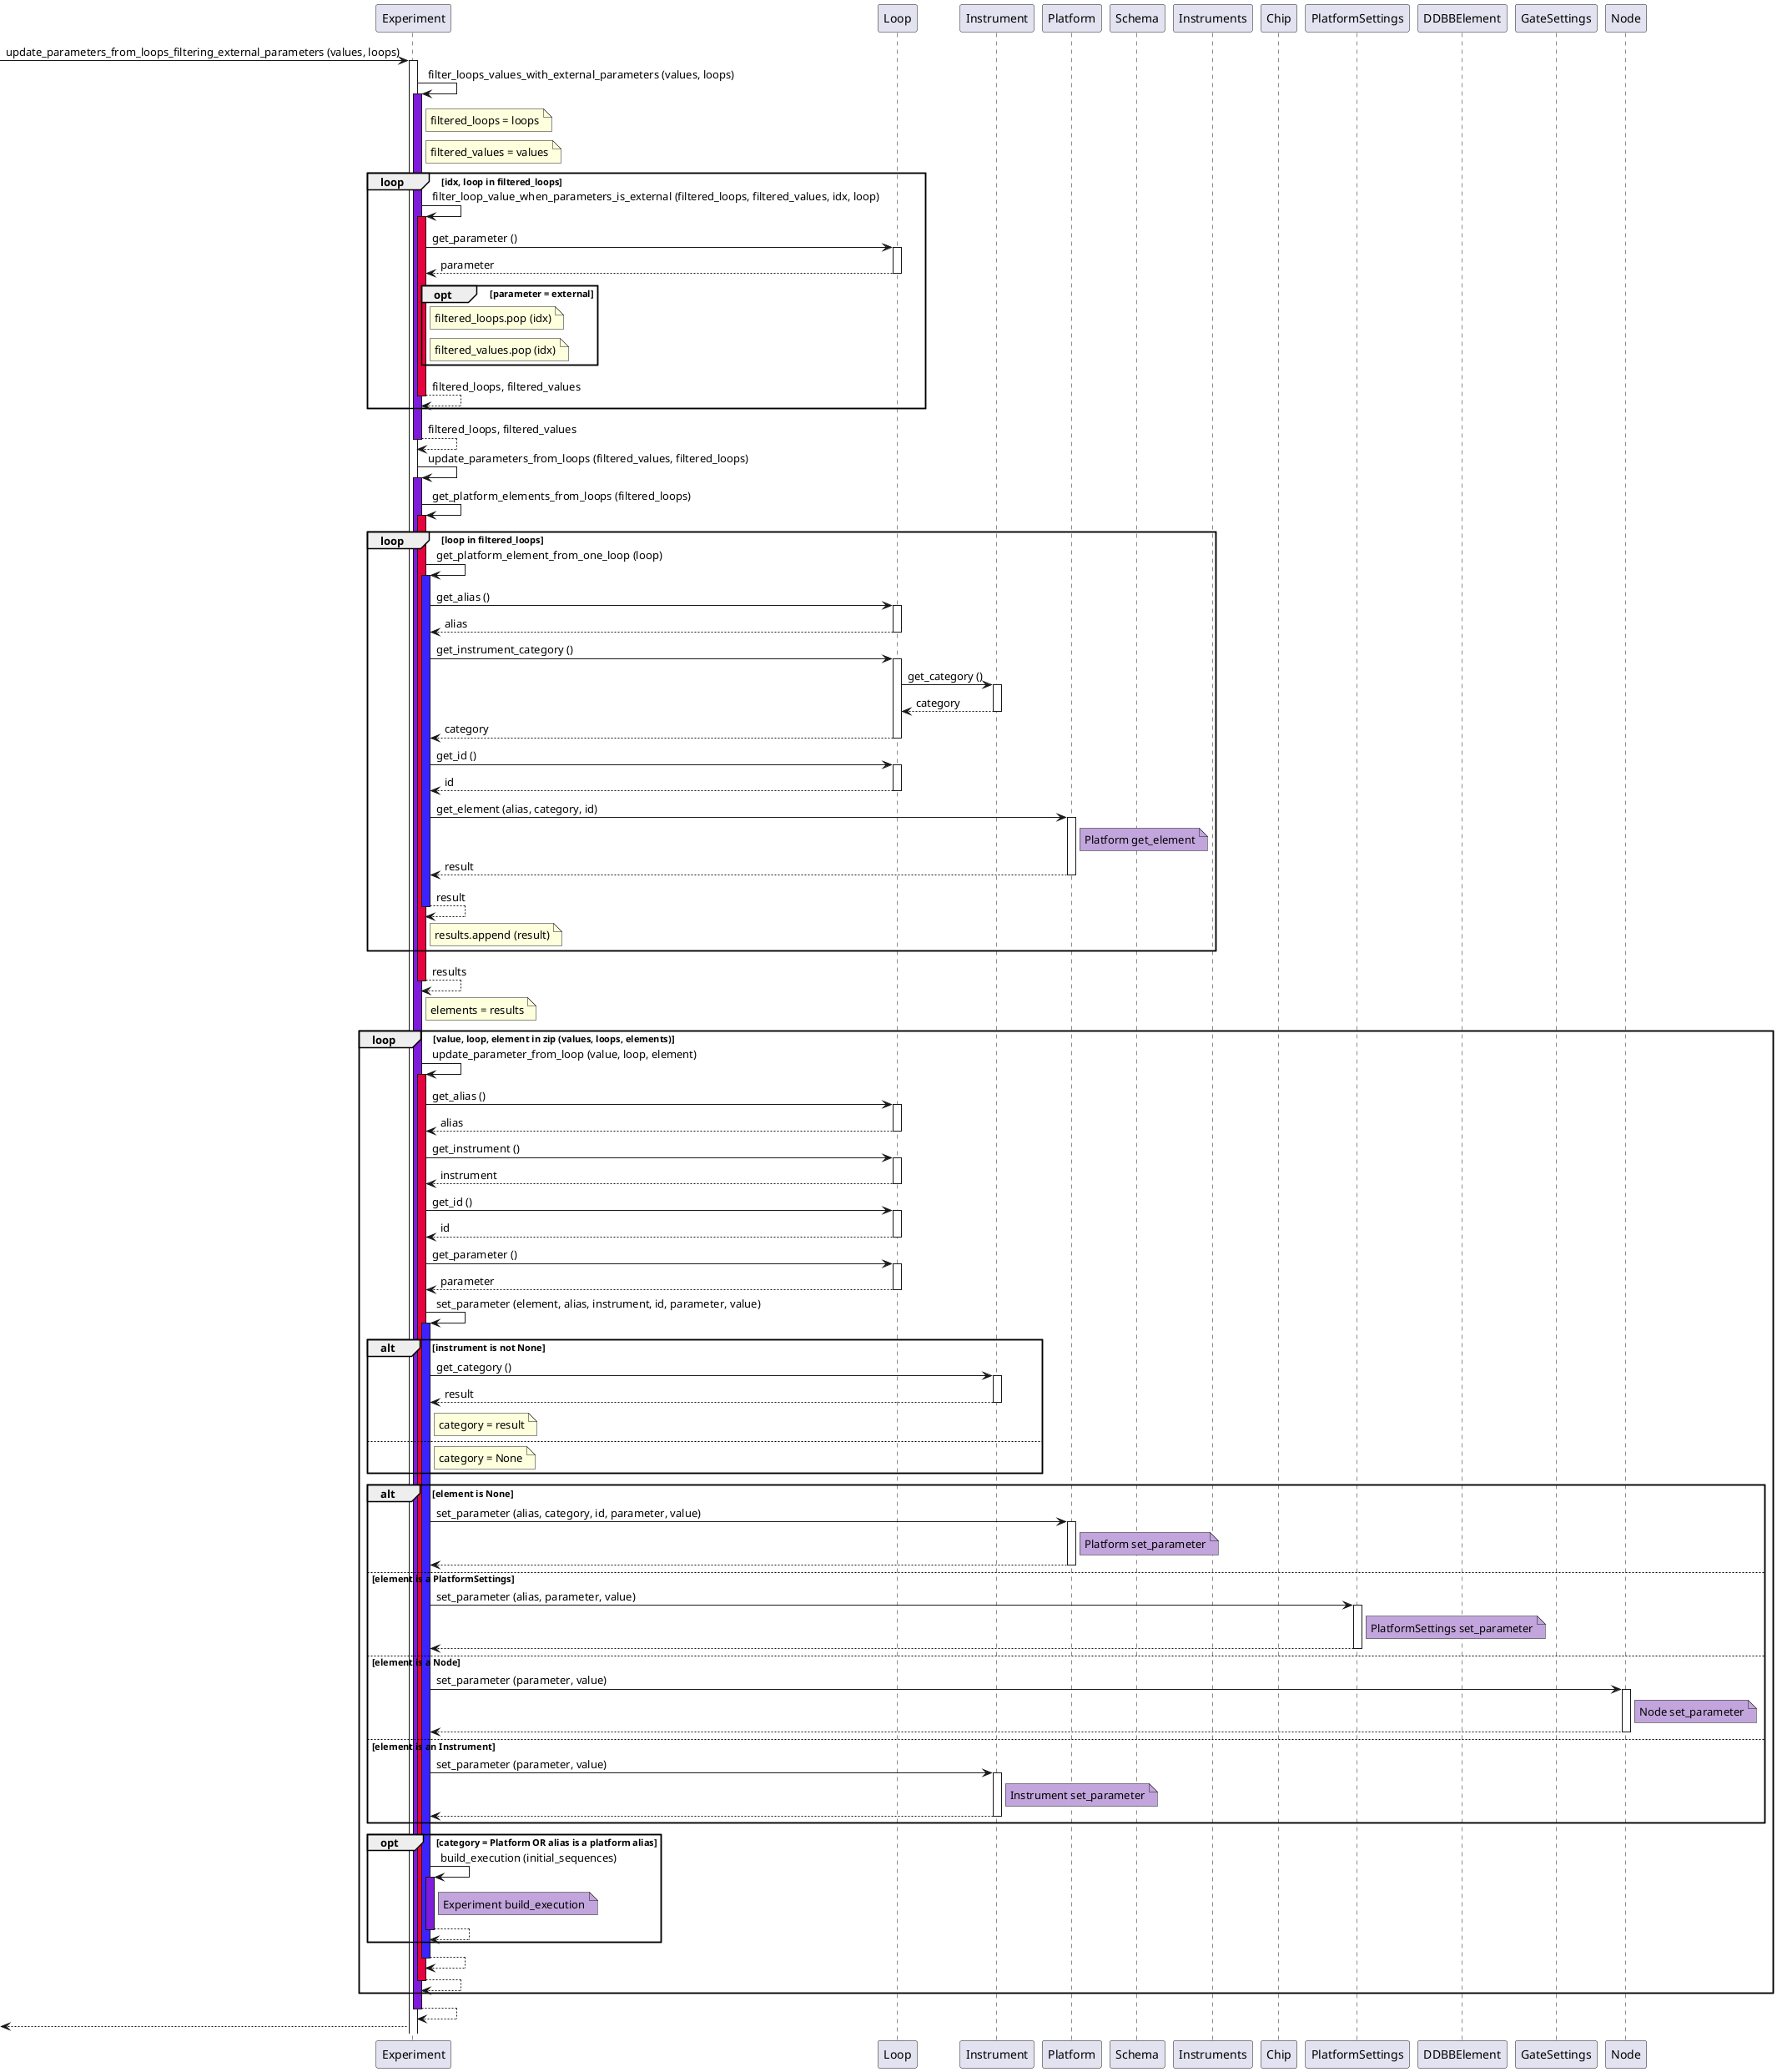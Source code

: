 @startuml

participant Experiment as exp
participant Loop as loop_
participant Instrument as instr
participant Platform as plat
participant Schema as schema
participant Instruments as instrs
participant Chip as chip
participant PlatformSettings as platset
participant DDBBElement as DDBB
participant GateSettings as gateset
participant Node as node

[-> exp: update_parameters_from_loops_filtering_external_parameters (values, loops)
activate exp
exp -> exp: filter_loops_values_with_external_parameters (values, loops)
activate exp #7F1CDB
note right of exp: filtered_loops = loops
note right of exp: filtered_values = values
loop idx, loop in filtered_loops
        exp -> exp: filter_loop_value_when_parameters_is_external (filtered_loops, filtered_values, idx, loop)
        activate exp #E6033F
        exp -> loop_ ++: get_parameter ()
        return parameter
        opt parameter = external
                note right of exp: filtered_loops.pop (idx)
                note right of exp: filtered_values.pop (idx)
        end
        return filtered_loops, filtered_values
end
return filtered_loops, filtered_values
exp -> exp: update_parameters_from_loops (filtered_values, filtered_loops)
activate exp #7F1CDB
exp -> exp: get_platform_elements_from_loops (filtered_loops)
activate exp #E6033F
loop loop in filtered_loops
        exp -> exp: get_platform_element_from_one_loop (loop)
        activate exp #3B23FF
        exp -> loop_ ++: get_alias ()
        return alias
        exp -> loop_ ++: get_instrument_category ()
        loop_ -> instr ++: get_category ()
        return category
        return category
        exp -> loop_ ++: get_id ()
        return id
        exp -> plat ++: get_element (alias, category, id)
        note right of plat #C2A5DC: Platform get_element
        return result
        return result
        note right of exp: results.append (result)
end
return results
note right of exp: elements = results
loop value, loop, element in zip (values, loops, elements)
        exp -> exp: update_parameter_from_loop (value, loop, element)
        activate exp #E6033F
        exp -> loop_ ++: get_alias ()
        return alias
        exp -> loop_ ++: get_instrument ()
        return instrument
        exp -> loop_ ++: get_id () 
        return id
        exp -> loop_ ++: get_parameter ()
        return parameter
        exp -> exp: set_parameter (element, alias, instrument, id, parameter, value)
        activate exp #3B23FF
        alt instrument is not None
                exp -> instr ++: get_category ()
                return result
                note right of exp: category = result
        else
                note right of exp: category = None
        end

        alt element is None
                exp -> plat ++: set_parameter (alias, category, id, parameter, value)
                note right of plat #C2A5DC: Platform set_parameter
                return
        else element is a PlatformSettings
                exp -> platset ++: set_parameter (alias, parameter, value)
                note right of platset #C2A5DC: PlatformSettings set_parameter
                return
        else element is a Node
                exp -> node ++: set_parameter (parameter, value)
                note right of node #C2A5DC: Node set_parameter
                return
        else element is an Instrument
                exp -> instr ++: set_parameter (parameter, value)
                note right of instr #C2A5DC: Instrument set_parameter
                return
        end
        opt category = Platform OR alias is a platform alias
                exp -> exp: build_execution (initial_sequences)
                activate exp #7F1CDB
                note right of exp #C2A5DC: Experiment build_execution
                return
        end
        return
        return
end
return
[<-- exp
                        


@enduml